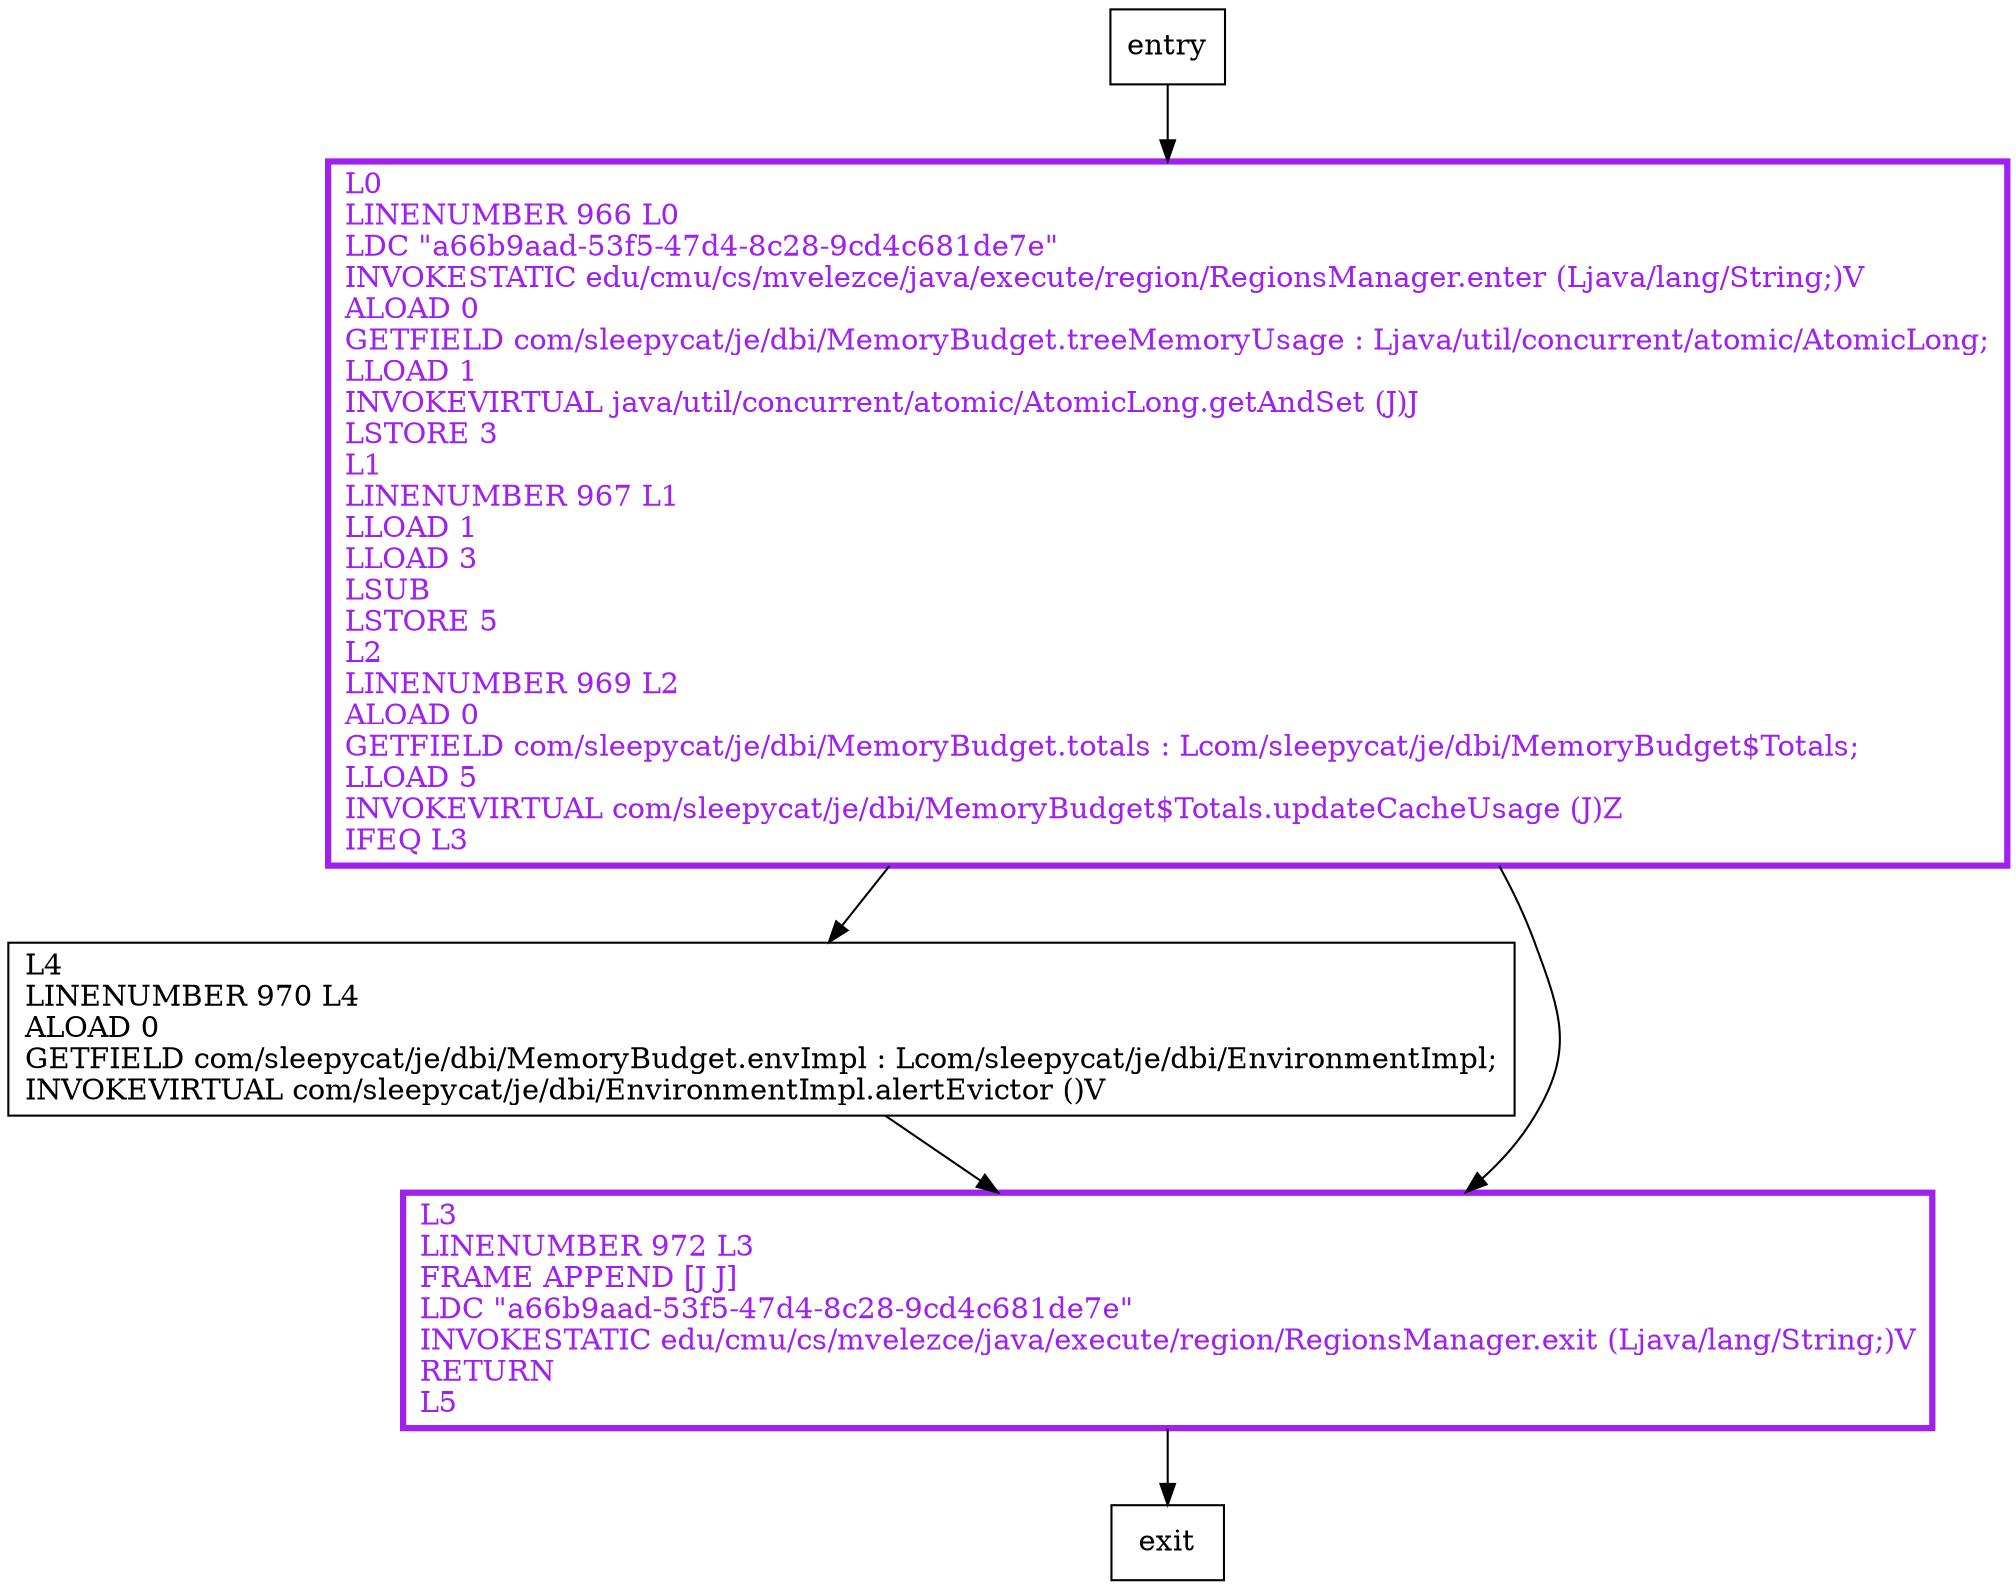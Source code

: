digraph refreshTreeMemoryUsage {
node [shape=record];
1454707545 [label="L4\lLINENUMBER 970 L4\lALOAD 0\lGETFIELD com/sleepycat/je/dbi/MemoryBudget.envImpl : Lcom/sleepycat/je/dbi/EnvironmentImpl;\lINVOKEVIRTUAL com/sleepycat/je/dbi/EnvironmentImpl.alertEvictor ()V\l"];
1806203848 [label="L3\lLINENUMBER 972 L3\lFRAME APPEND [J J]\lLDC \"a66b9aad-53f5-47d4-8c28-9cd4c681de7e\"\lINVOKESTATIC edu/cmu/cs/mvelezce/java/execute/region/RegionsManager.exit (Ljava/lang/String;)V\lRETURN\lL5\l"];
1626087544 [label="L0\lLINENUMBER 966 L0\lLDC \"a66b9aad-53f5-47d4-8c28-9cd4c681de7e\"\lINVOKESTATIC edu/cmu/cs/mvelezce/java/execute/region/RegionsManager.enter (Ljava/lang/String;)V\lALOAD 0\lGETFIELD com/sleepycat/je/dbi/MemoryBudget.treeMemoryUsage : Ljava/util/concurrent/atomic/AtomicLong;\lLLOAD 1\lINVOKEVIRTUAL java/util/concurrent/atomic/AtomicLong.getAndSet (J)J\lLSTORE 3\lL1\lLINENUMBER 967 L1\lLLOAD 1\lLLOAD 3\lLSUB\lLSTORE 5\lL2\lLINENUMBER 969 L2\lALOAD 0\lGETFIELD com/sleepycat/je/dbi/MemoryBudget.totals : Lcom/sleepycat/je/dbi/MemoryBudget$Totals;\lLLOAD 5\lINVOKEVIRTUAL com/sleepycat/je/dbi/MemoryBudget$Totals.updateCacheUsage (J)Z\lIFEQ L3\l"];
entry;
exit;
entry -> 1626087544
1454707545 -> 1806203848
1806203848 -> exit
1626087544 -> 1454707545
1626087544 -> 1806203848
1806203848[fontcolor="purple", penwidth=3, color="purple"];
1626087544[fontcolor="purple", penwidth=3, color="purple"];
}
